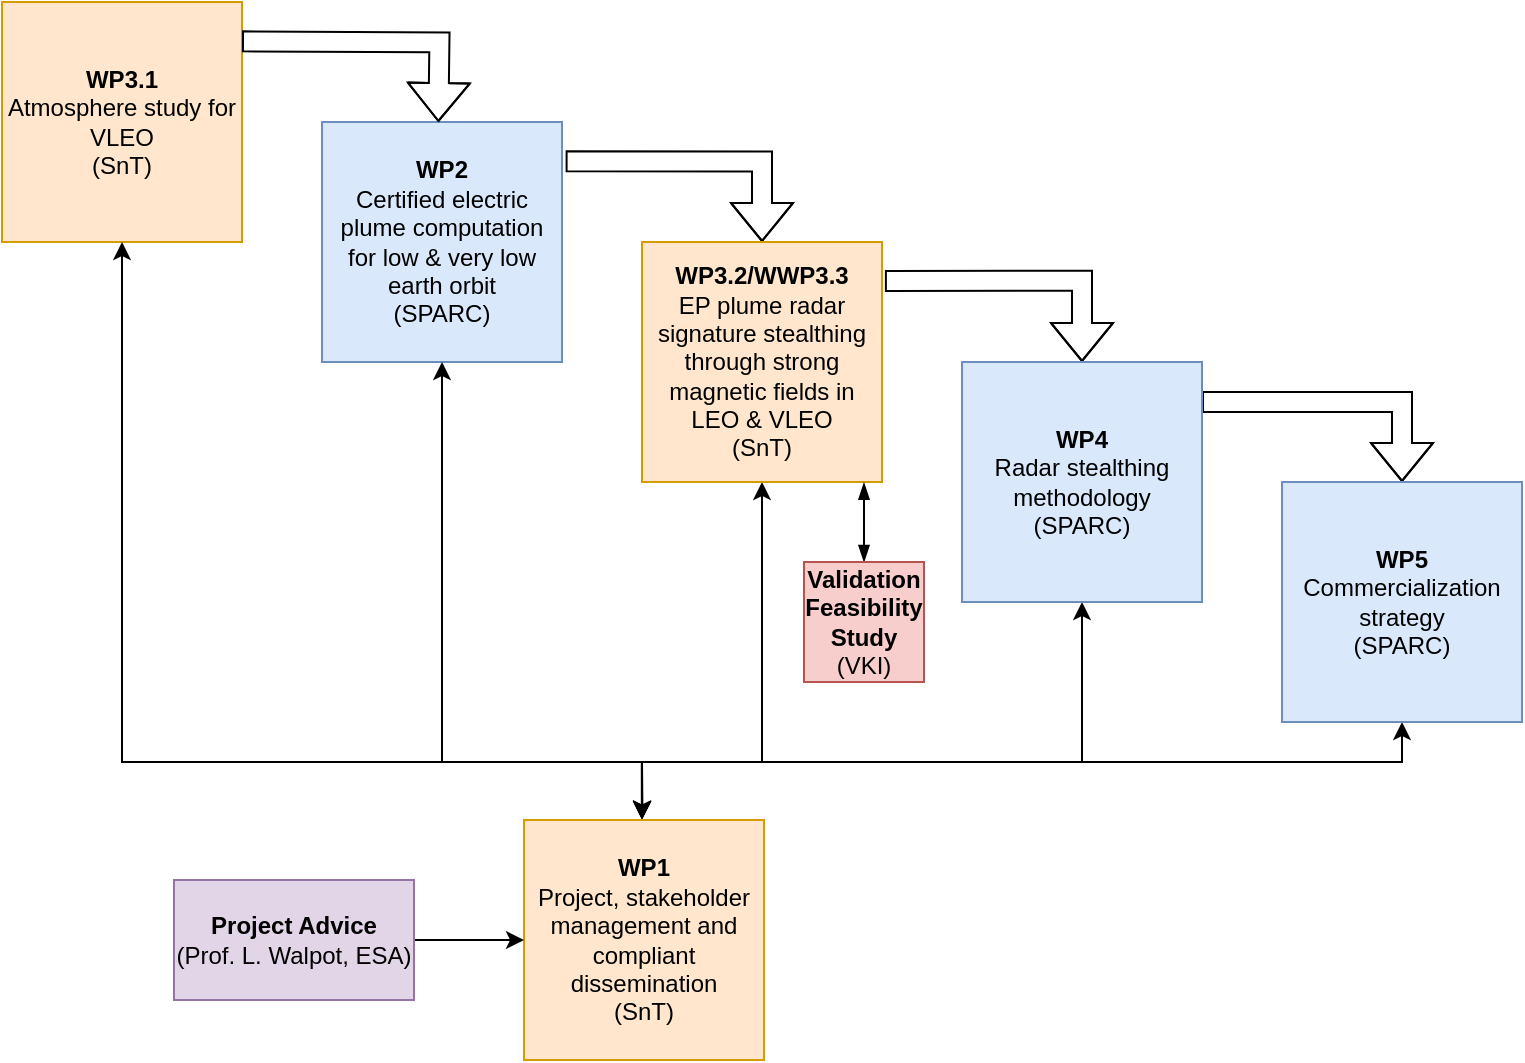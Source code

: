 <mxfile version="20.4.1" type="github">
  <diagram id="DFVE3U21liSkLKEEEODE" name="Page-1">
    <mxGraphModel dx="1185" dy="627" grid="0" gridSize="10" guides="1" tooltips="1" connect="1" arrows="1" fold="1" page="1" pageScale="1" pageWidth="850" pageHeight="1100" math="0" shadow="0">
      <root>
        <mxCell id="0" />
        <mxCell id="1" parent="0" />
        <mxCell id="6u80KyBXNDFzt-EY8-pE-4" style="edgeStyle=orthogonalEdgeStyle;rounded=0;orthogonalLoop=1;jettySize=auto;html=1;exitX=1.015;exitY=0.164;exitDx=0;exitDy=0;entryX=0.5;entryY=0;entryDx=0;entryDy=0;exitPerimeter=0;shape=flexArrow;" parent="1" source="6u80KyBXNDFzt-EY8-pE-1" target="6u80KyBXNDFzt-EY8-pE-2" edge="1">
          <mxGeometry relative="1" as="geometry" />
        </mxCell>
        <mxCell id="6u80KyBXNDFzt-EY8-pE-1" value="&lt;b&gt;WP2&lt;/b&gt;&lt;br&gt;&lt;span&gt;Certified electric plume computation for low &amp;amp; very low earth orbit&lt;br&gt;(SPARC)&lt;br&gt;&lt;/span&gt;" style="whiteSpace=wrap;html=1;aspect=fixed;fillColor=#dae8fc;strokeColor=#6c8ebf;" parent="1" vertex="1">
          <mxGeometry x="160" y="280" width="120" height="120" as="geometry" />
        </mxCell>
        <mxCell id="6u80KyBXNDFzt-EY8-pE-7" style="edgeStyle=orthogonalEdgeStyle;rounded=0;orthogonalLoop=1;jettySize=auto;html=1;exitX=1.012;exitY=0.162;exitDx=0;exitDy=0;entryX=0.5;entryY=0;entryDx=0;entryDy=0;exitPerimeter=0;shape=flexArrow;" parent="1" source="6u80KyBXNDFzt-EY8-pE-2" target="6u80KyBXNDFzt-EY8-pE-5" edge="1">
          <mxGeometry relative="1" as="geometry" />
        </mxCell>
        <mxCell id="6u80KyBXNDFzt-EY8-pE-11" style="edgeStyle=orthogonalEdgeStyle;rounded=0;orthogonalLoop=1;jettySize=auto;html=1;exitX=0.5;exitY=1;exitDx=0;exitDy=0;strokeColor=default;startArrow=classic;startFill=1;endArrow=classic;endFill=1;entryX=0.49;entryY=-0.001;entryDx=0;entryDy=0;entryPerimeter=0;" parent="1" source="6u80KyBXNDFzt-EY8-pE-2" target="6u80KyBXNDFzt-EY8-pE-9" edge="1">
          <mxGeometry relative="1" as="geometry">
            <mxPoint x="300" y="550" as="targetPoint" />
            <Array as="points">
              <mxPoint x="380" y="600" />
              <mxPoint x="320" y="600" />
              <mxPoint x="320" y="629" />
            </Array>
          </mxGeometry>
        </mxCell>
        <mxCell id="6u80KyBXNDFzt-EY8-pE-2" value="&lt;b&gt;WP3.2/WWP3.3&lt;/b&gt;&lt;br&gt;&lt;span&gt;EP plume radar signature stealthing through strong magnetic fields in LEO &amp;amp; VLEO&lt;br&gt;(SnT)&lt;br&gt;&lt;/span&gt;" style="whiteSpace=wrap;html=1;aspect=fixed;fillColor=#ffe6cc;strokeColor=#d79b00;" parent="1" vertex="1">
          <mxGeometry x="320" y="340" width="120" height="120" as="geometry" />
        </mxCell>
        <mxCell id="6u80KyBXNDFzt-EY8-pE-8" style="edgeStyle=orthogonalEdgeStyle;rounded=0;orthogonalLoop=1;jettySize=auto;html=1;entryX=0.5;entryY=0;entryDx=0;entryDy=0;exitX=1;exitY=0.167;exitDx=0;exitDy=0;exitPerimeter=0;shape=flexArrow;" parent="1" source="6u80KyBXNDFzt-EY8-pE-5" target="6u80KyBXNDFzt-EY8-pE-6" edge="1">
          <mxGeometry relative="1" as="geometry">
            <mxPoint x="630" y="350" as="sourcePoint" />
          </mxGeometry>
        </mxCell>
        <mxCell id="6u80KyBXNDFzt-EY8-pE-12" style="edgeStyle=orthogonalEdgeStyle;rounded=0;orthogonalLoop=1;jettySize=auto;html=1;exitX=0.5;exitY=1;exitDx=0;exitDy=0;strokeColor=default;startArrow=classic;startFill=1;endArrow=classic;endFill=1;entryX=0.495;entryY=-0.007;entryDx=0;entryDy=0;entryPerimeter=0;" parent="1" source="6u80KyBXNDFzt-EY8-pE-5" target="6u80KyBXNDFzt-EY8-pE-9" edge="1">
          <mxGeometry relative="1" as="geometry">
            <mxPoint x="260" y="600" as="targetPoint" />
            <Array as="points">
              <mxPoint x="540" y="600" />
              <mxPoint x="320" y="600" />
              <mxPoint x="320" y="628" />
            </Array>
          </mxGeometry>
        </mxCell>
        <mxCell id="6u80KyBXNDFzt-EY8-pE-5" value="&lt;b&gt;WP4&lt;/b&gt;&lt;br&gt;&lt;div&gt;&lt;span&gt;Radar stealthing methodology&lt;/span&gt;&lt;/div&gt;&lt;div&gt;&lt;span&gt;(SPARC)&lt;/span&gt;&lt;/div&gt;" style="whiteSpace=wrap;html=1;aspect=fixed;fillColor=#dae8fc;strokeColor=#6c8ebf;" parent="1" vertex="1">
          <mxGeometry x="480" y="400" width="120" height="120" as="geometry" />
        </mxCell>
        <mxCell id="6u80KyBXNDFzt-EY8-pE-13" style="edgeStyle=orthogonalEdgeStyle;rounded=0;orthogonalLoop=1;jettySize=auto;html=1;exitX=0.5;exitY=1;exitDx=0;exitDy=0;entryX=0.491;entryY=-0.005;entryDx=0;entryDy=0;strokeColor=default;startArrow=classic;startFill=1;endArrow=classic;endFill=1;entryPerimeter=0;" parent="1" source="6u80KyBXNDFzt-EY8-pE-6" target="6u80KyBXNDFzt-EY8-pE-9" edge="1">
          <mxGeometry relative="1" as="geometry">
            <Array as="points">
              <mxPoint x="700" y="600" />
              <mxPoint x="320" y="600" />
              <mxPoint x="320" y="621" />
            </Array>
          </mxGeometry>
        </mxCell>
        <mxCell id="6u80KyBXNDFzt-EY8-pE-6" value="&lt;b&gt;WP5&lt;/b&gt;&lt;span&gt;&lt;br&gt;&lt;/span&gt;&lt;div&gt;&lt;span&gt;Commercialization strategy&lt;/span&gt;&lt;/div&gt;&lt;div&gt;&lt;span&gt;(SPARC)&lt;/span&gt;&lt;/div&gt;" style="whiteSpace=wrap;html=1;aspect=fixed;fillColor=#dae8fc;strokeColor=#6c8ebf;" parent="1" vertex="1">
          <mxGeometry x="640" y="460" width="120" height="120" as="geometry" />
        </mxCell>
        <mxCell id="6u80KyBXNDFzt-EY8-pE-10" style="edgeStyle=orthogonalEdgeStyle;rounded=0;orthogonalLoop=1;jettySize=auto;html=1;exitX=0.493;exitY=-0.004;exitDx=0;exitDy=0;endArrow=classic;endFill=1;strokeColor=default;startArrow=classic;startFill=1;exitPerimeter=0;" parent="1" source="6u80KyBXNDFzt-EY8-pE-9" target="6u80KyBXNDFzt-EY8-pE-1" edge="1">
          <mxGeometry relative="1" as="geometry">
            <Array as="points">
              <mxPoint x="320" y="622" />
              <mxPoint x="320" y="622" />
              <mxPoint x="320" y="600" />
              <mxPoint x="220" y="600" />
            </Array>
          </mxGeometry>
        </mxCell>
        <mxCell id="6u80KyBXNDFzt-EY8-pE-9" value="&lt;b&gt;WP1&lt;/b&gt;&lt;br&gt;&lt;span&gt;Project, stakeholder management and compliant dissemination&lt;/span&gt;&lt;br&gt;&lt;span&gt;(SnT)&lt;/span&gt;" style="whiteSpace=wrap;html=1;aspect=fixed;fillColor=#ffe6cc;strokeColor=#d79b00;" parent="1" vertex="1">
          <mxGeometry x="261" y="629" width="120" height="120" as="geometry" />
        </mxCell>
        <mxCell id="WapiQG-VlsCUMoSiwlXK-1" value="&lt;b&gt;WP3.1&lt;/b&gt;&lt;br&gt;&lt;span&gt;Atmosphere study for VLEO&lt;br&gt;(SnT)&lt;br&gt;&lt;/span&gt;" style="whiteSpace=wrap;html=1;aspect=fixed;fillColor=#ffe6cc;strokeColor=#d79b00;" parent="1" vertex="1">
          <mxGeometry y="220" width="120" height="120" as="geometry" />
        </mxCell>
        <mxCell id="WapiQG-VlsCUMoSiwlXK-2" style="edgeStyle=orthogonalEdgeStyle;rounded=0;orthogonalLoop=1;jettySize=auto;html=1;exitX=1.015;exitY=0.164;exitDx=0;exitDy=0;entryX=0.5;entryY=0;entryDx=0;entryDy=0;exitPerimeter=0;shape=flexArrow;" parent="1" edge="1">
          <mxGeometry relative="1" as="geometry">
            <mxPoint x="120.0" y="239.68" as="sourcePoint" />
            <mxPoint x="218.2" y="280.0" as="targetPoint" />
          </mxGeometry>
        </mxCell>
        <mxCell id="WapiQG-VlsCUMoSiwlXK-3" style="edgeStyle=orthogonalEdgeStyle;rounded=0;orthogonalLoop=1;jettySize=auto;html=1;endArrow=classic;endFill=1;strokeColor=default;startArrow=classic;startFill=1;exitX=0.491;exitY=-0.003;exitDx=0;exitDy=0;exitPerimeter=0;entryX=0.5;entryY=1;entryDx=0;entryDy=0;" parent="1" source="6u80KyBXNDFzt-EY8-pE-9" target="WapiQG-VlsCUMoSiwlXK-1" edge="1">
          <mxGeometry relative="1" as="geometry">
            <Array as="points">
              <mxPoint x="320" y="600" />
              <mxPoint x="60" y="600" />
            </Array>
            <mxPoint x="259" y="619" as="sourcePoint" />
            <mxPoint x="64" y="400" as="targetPoint" />
          </mxGeometry>
        </mxCell>
        <mxCell id="r7LQb18F4gSGtSUEHotT-3" style="edgeStyle=orthogonalEdgeStyle;rounded=0;orthogonalLoop=1;jettySize=auto;html=1;" edge="1" parent="1" source="r7LQb18F4gSGtSUEHotT-2" target="6u80KyBXNDFzt-EY8-pE-9">
          <mxGeometry relative="1" as="geometry" />
        </mxCell>
        <mxCell id="r7LQb18F4gSGtSUEHotT-2" value="&lt;b&gt;Project Advice&lt;br&gt;&lt;/b&gt;(Prof. L. Walpot, ESA)&lt;span&gt;&lt;/span&gt;" style="rounded=0;whiteSpace=wrap;html=1;fillColor=#e1d5e7;strokeColor=#9673a6;" vertex="1" parent="1">
          <mxGeometry x="86" y="659" width="120" height="60" as="geometry" />
        </mxCell>
        <mxCell id="r7LQb18F4gSGtSUEHotT-5" style="edgeStyle=orthogonalEdgeStyle;rounded=0;orthogonalLoop=1;jettySize=auto;html=1;entryX=0.925;entryY=1.003;entryDx=0;entryDy=0;entryPerimeter=0;endArrow=blockThin;endFill=1;startArrow=blockThin;startFill=1;" edge="1" parent="1" source="r7LQb18F4gSGtSUEHotT-4" target="6u80KyBXNDFzt-EY8-pE-2">
          <mxGeometry relative="1" as="geometry" />
        </mxCell>
        <mxCell id="r7LQb18F4gSGtSUEHotT-4" value="&lt;b&gt;Validation Feasibility Study &lt;/b&gt;(VKI)" style="whiteSpace=wrap;html=1;aspect=fixed;fillColor=#f8cecc;strokeColor=#b85450;" vertex="1" parent="1">
          <mxGeometry x="401" y="500" width="60" height="60" as="geometry" />
        </mxCell>
      </root>
    </mxGraphModel>
  </diagram>
</mxfile>
